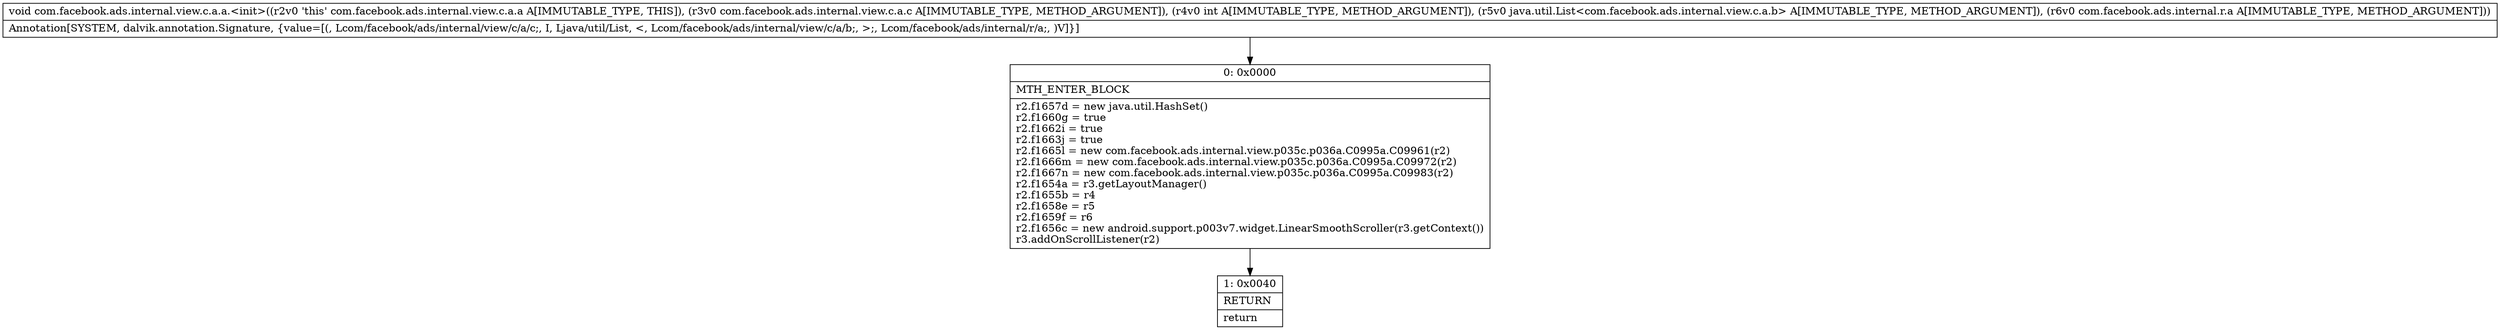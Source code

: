digraph "CFG forcom.facebook.ads.internal.view.c.a.a.\<init\>(Lcom\/facebook\/ads\/internal\/view\/c\/a\/c;ILjava\/util\/List;Lcom\/facebook\/ads\/internal\/r\/a;)V" {
Node_0 [shape=record,label="{0\:\ 0x0000|MTH_ENTER_BLOCK\l|r2.f1657d = new java.util.HashSet()\lr2.f1660g = true\lr2.f1662i = true\lr2.f1663j = true\lr2.f1665l = new com.facebook.ads.internal.view.p035c.p036a.C0995a.C09961(r2)\lr2.f1666m = new com.facebook.ads.internal.view.p035c.p036a.C0995a.C09972(r2)\lr2.f1667n = new com.facebook.ads.internal.view.p035c.p036a.C0995a.C09983(r2)\lr2.f1654a = r3.getLayoutManager()\lr2.f1655b = r4\lr2.f1658e = r5\lr2.f1659f = r6\lr2.f1656c = new android.support.p003v7.widget.LinearSmoothScroller(r3.getContext())\lr3.addOnScrollListener(r2)\l}"];
Node_1 [shape=record,label="{1\:\ 0x0040|RETURN\l|return\l}"];
MethodNode[shape=record,label="{void com.facebook.ads.internal.view.c.a.a.\<init\>((r2v0 'this' com.facebook.ads.internal.view.c.a.a A[IMMUTABLE_TYPE, THIS]), (r3v0 com.facebook.ads.internal.view.c.a.c A[IMMUTABLE_TYPE, METHOD_ARGUMENT]), (r4v0 int A[IMMUTABLE_TYPE, METHOD_ARGUMENT]), (r5v0 java.util.List\<com.facebook.ads.internal.view.c.a.b\> A[IMMUTABLE_TYPE, METHOD_ARGUMENT]), (r6v0 com.facebook.ads.internal.r.a A[IMMUTABLE_TYPE, METHOD_ARGUMENT]))  | Annotation[SYSTEM, dalvik.annotation.Signature, \{value=[(, Lcom\/facebook\/ads\/internal\/view\/c\/a\/c;, I, Ljava\/util\/List, \<, Lcom\/facebook\/ads\/internal\/view\/c\/a\/b;, \>;, Lcom\/facebook\/ads\/internal\/r\/a;, )V]\}]\l}"];
MethodNode -> Node_0;
Node_0 -> Node_1;
}


